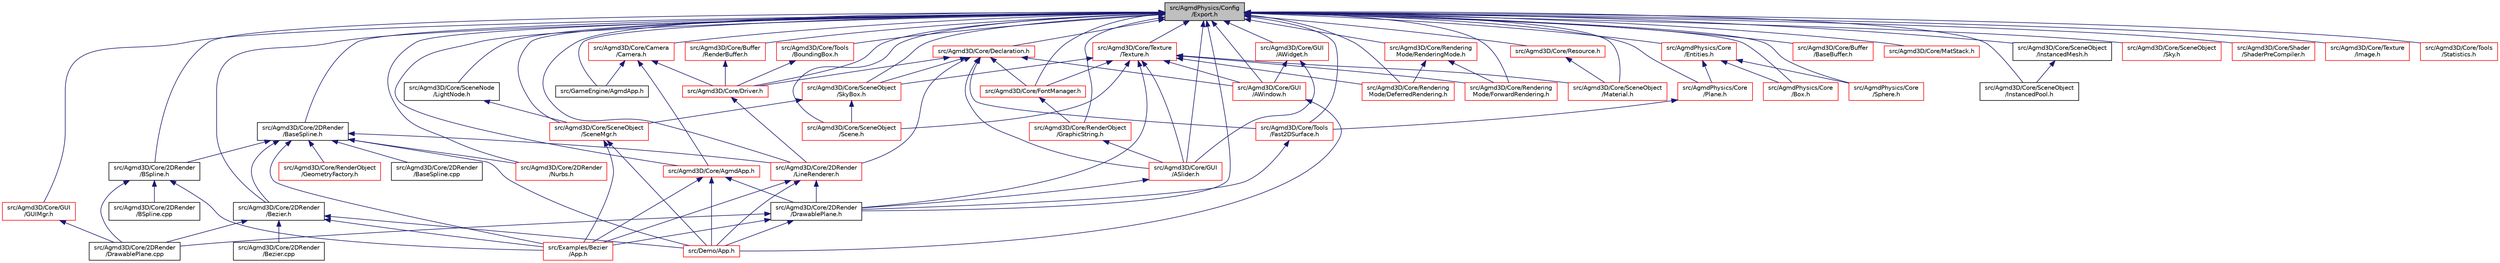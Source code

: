 digraph "src/AgmdPhysics/Config/Export.h"
{
  edge [fontname="Helvetica",fontsize="10",labelfontname="Helvetica",labelfontsize="10"];
  node [fontname="Helvetica",fontsize="10",shape=record];
  Node1 [label="src/AgmdPhysics/Config\l/Export.h",height=0.2,width=0.4,color="black", fillcolor="grey75", style="filled" fontcolor="black"];
  Node1 -> Node2 [dir="back",color="midnightblue",fontsize="10",style="solid",fontname="Helvetica"];
  Node2 [label="src/Agmd3D/Core/2DRender\l/BaseSpline.h",height=0.2,width=0.4,color="black", fillcolor="white", style="filled",URL="$_base_spline_8h.html"];
  Node2 -> Node3 [dir="back",color="midnightblue",fontsize="10",style="solid",fontname="Helvetica"];
  Node3 [label="src/Agmd3D/Core/2DRender\l/BaseSpline.cpp",height=0.2,width=0.4,color="black", fillcolor="white", style="filled",URL="$_base_spline_8cpp.html"];
  Node2 -> Node4 [dir="back",color="midnightblue",fontsize="10",style="solid",fontname="Helvetica"];
  Node4 [label="src/Agmd3D/Core/2DRender\l/Bezier.h",height=0.2,width=0.4,color="black", fillcolor="white", style="filled",URL="$_bezier_8h.html"];
  Node4 -> Node5 [dir="back",color="midnightblue",fontsize="10",style="solid",fontname="Helvetica"];
  Node5 [label="src/Agmd3D/Core/2DRender\l/Bezier.cpp",height=0.2,width=0.4,color="black", fillcolor="white", style="filled",URL="$_bezier_8cpp.html"];
  Node4 -> Node6 [dir="back",color="midnightblue",fontsize="10",style="solid",fontname="Helvetica"];
  Node6 [label="src/Agmd3D/Core/2DRender\l/DrawablePlane.cpp",height=0.2,width=0.4,color="black", fillcolor="white", style="filled",URL="$_drawable_plane_8cpp.html"];
  Node4 -> Node7 [dir="back",color="midnightblue",fontsize="10",style="solid",fontname="Helvetica"];
  Node7 [label="src/Demo/App.h",height=0.2,width=0.4,color="red", fillcolor="white", style="filled",URL="$_demo_2_app_8h.html"];
  Node4 -> Node8 [dir="back",color="midnightblue",fontsize="10",style="solid",fontname="Helvetica"];
  Node8 [label="src/Examples/Bezier\l/App.h",height=0.2,width=0.4,color="red", fillcolor="white", style="filled",URL="$_examples_2_bezier_2_app_8h.html"];
  Node2 -> Node9 [dir="back",color="midnightblue",fontsize="10",style="solid",fontname="Helvetica"];
  Node9 [label="src/Agmd3D/Core/2DRender\l/BSpline.h",height=0.2,width=0.4,color="black", fillcolor="white", style="filled",URL="$_b_spline_8h.html"];
  Node9 -> Node10 [dir="back",color="midnightblue",fontsize="10",style="solid",fontname="Helvetica"];
  Node10 [label="src/Agmd3D/Core/2DRender\l/BSpline.cpp",height=0.2,width=0.4,color="black", fillcolor="white", style="filled",URL="$_b_spline_8cpp.html"];
  Node9 -> Node6 [dir="back",color="midnightblue",fontsize="10",style="solid",fontname="Helvetica"];
  Node9 -> Node8 [dir="back",color="midnightblue",fontsize="10",style="solid",fontname="Helvetica"];
  Node2 -> Node11 [dir="back",color="midnightblue",fontsize="10",style="solid",fontname="Helvetica"];
  Node11 [label="src/Agmd3D/Core/2DRender\l/LineRenderer.h",height=0.2,width=0.4,color="red", fillcolor="white", style="filled",URL="$_line_renderer_8h.html"];
  Node11 -> Node12 [dir="back",color="midnightblue",fontsize="10",style="solid",fontname="Helvetica"];
  Node12 [label="src/Agmd3D/Core/2DRender\l/DrawablePlane.h",height=0.2,width=0.4,color="black", fillcolor="white", style="filled",URL="$_drawable_plane_8h.html"];
  Node12 -> Node6 [dir="back",color="midnightblue",fontsize="10",style="solid",fontname="Helvetica"];
  Node12 -> Node7 [dir="back",color="midnightblue",fontsize="10",style="solid",fontname="Helvetica"];
  Node12 -> Node8 [dir="back",color="midnightblue",fontsize="10",style="solid",fontname="Helvetica"];
  Node11 -> Node7 [dir="back",color="midnightblue",fontsize="10",style="solid",fontname="Helvetica"];
  Node11 -> Node8 [dir="back",color="midnightblue",fontsize="10",style="solid",fontname="Helvetica"];
  Node2 -> Node13 [dir="back",color="midnightblue",fontsize="10",style="solid",fontname="Helvetica"];
  Node13 [label="src/Agmd3D/Core/2DRender\l/Nurbs.h",height=0.2,width=0.4,color="red", fillcolor="white", style="filled",URL="$_nurbs_8h.html"];
  Node2 -> Node14 [dir="back",color="midnightblue",fontsize="10",style="solid",fontname="Helvetica"];
  Node14 [label="src/Agmd3D/Core/RenderObject\l/GeometryFactory.h",height=0.2,width=0.4,color="red", fillcolor="white", style="filled",URL="$_geometry_factory_8h.html"];
  Node2 -> Node7 [dir="back",color="midnightblue",fontsize="10",style="solid",fontname="Helvetica"];
  Node2 -> Node8 [dir="back",color="midnightblue",fontsize="10",style="solid",fontname="Helvetica"];
  Node1 -> Node4 [dir="back",color="midnightblue",fontsize="10",style="solid",fontname="Helvetica"];
  Node1 -> Node9 [dir="back",color="midnightblue",fontsize="10",style="solid",fontname="Helvetica"];
  Node1 -> Node12 [dir="back",color="midnightblue",fontsize="10",style="solid",fontname="Helvetica"];
  Node1 -> Node11 [dir="back",color="midnightblue",fontsize="10",style="solid",fontname="Helvetica"];
  Node1 -> Node13 [dir="back",color="midnightblue",fontsize="10",style="solid",fontname="Helvetica"];
  Node1 -> Node15 [dir="back",color="midnightblue",fontsize="10",style="solid",fontname="Helvetica"];
  Node15 [label="src/Agmd3D/Core/AgmdApp.h",height=0.2,width=0.4,color="red", fillcolor="white", style="filled",URL="$_agmd3_d_2_core_2_agmd_app_8h.html"];
  Node15 -> Node12 [dir="back",color="midnightblue",fontsize="10",style="solid",fontname="Helvetica"];
  Node15 -> Node7 [dir="back",color="midnightblue",fontsize="10",style="solid",fontname="Helvetica"];
  Node15 -> Node8 [dir="back",color="midnightblue",fontsize="10",style="solid",fontname="Helvetica"];
  Node1 -> Node16 [dir="back",color="midnightblue",fontsize="10",style="solid",fontname="Helvetica"];
  Node16 [label="src/Agmd3D/Core/Buffer\l/BaseBuffer.h",height=0.2,width=0.4,color="red", fillcolor="white", style="filled",URL="$_base_buffer_8h.html"];
  Node1 -> Node17 [dir="back",color="midnightblue",fontsize="10",style="solid",fontname="Helvetica"];
  Node17 [label="src/Agmd3D/Core/Buffer\l/RenderBuffer.h",height=0.2,width=0.4,color="red", fillcolor="white", style="filled",URL="$_render_buffer_8h.html"];
  Node17 -> Node18 [dir="back",color="midnightblue",fontsize="10",style="solid",fontname="Helvetica"];
  Node18 [label="src/Agmd3D/Core/Driver.h",height=0.2,width=0.4,color="red", fillcolor="white", style="filled",URL="$_driver_8h.html"];
  Node18 -> Node11 [dir="back",color="midnightblue",fontsize="10",style="solid",fontname="Helvetica"];
  Node1 -> Node19 [dir="back",color="midnightblue",fontsize="10",style="solid",fontname="Helvetica"];
  Node19 [label="src/Agmd3D/Core/Camera\l/Camera.h",height=0.2,width=0.4,color="red", fillcolor="white", style="filled",URL="$_camera_8h.html"];
  Node19 -> Node15 [dir="back",color="midnightblue",fontsize="10",style="solid",fontname="Helvetica"];
  Node19 -> Node18 [dir="back",color="midnightblue",fontsize="10",style="solid",fontname="Helvetica"];
  Node19 -> Node20 [dir="back",color="midnightblue",fontsize="10",style="solid",fontname="Helvetica"];
  Node20 [label="src/GameEngine/AgmdApp.h",height=0.2,width=0.4,color="black", fillcolor="white", style="filled",URL="$_game_engine_2_agmd_app_8h.html"];
  Node1 -> Node21 [dir="back",color="midnightblue",fontsize="10",style="solid",fontname="Helvetica"];
  Node21 [label="src/Agmd3D/Core/Declaration.h",height=0.2,width=0.4,color="red", fillcolor="white", style="filled",URL="$_declaration_8h.html"];
  Node21 -> Node11 [dir="back",color="midnightblue",fontsize="10",style="solid",fontname="Helvetica"];
  Node21 -> Node18 [dir="back",color="midnightblue",fontsize="10",style="solid",fontname="Helvetica"];
  Node21 -> Node22 [dir="back",color="midnightblue",fontsize="10",style="solid",fontname="Helvetica"];
  Node22 [label="src/Agmd3D/Core/FontManager.h",height=0.2,width=0.4,color="red", fillcolor="white", style="filled",URL="$_font_manager_8h.html"];
  Node22 -> Node23 [dir="back",color="midnightblue",fontsize="10",style="solid",fontname="Helvetica"];
  Node23 [label="src/Agmd3D/Core/RenderObject\l/GraphicString.h",height=0.2,width=0.4,color="red", fillcolor="white", style="filled",URL="$_graphic_string_8h.html"];
  Node23 -> Node24 [dir="back",color="midnightblue",fontsize="10",style="solid",fontname="Helvetica"];
  Node24 [label="src/Agmd3D/Core/GUI\l/ASlider.h",height=0.2,width=0.4,color="red", fillcolor="white", style="filled",URL="$_a_slider_8h.html"];
  Node24 -> Node12 [dir="back",color="midnightblue",fontsize="10",style="solid",fontname="Helvetica"];
  Node21 -> Node24 [dir="back",color="midnightblue",fontsize="10",style="solid",fontname="Helvetica"];
  Node21 -> Node25 [dir="back",color="midnightblue",fontsize="10",style="solid",fontname="Helvetica"];
  Node25 [label="src/Agmd3D/Core/GUI\l/AWindow.h",height=0.2,width=0.4,color="red", fillcolor="white", style="filled",URL="$_a_window_8h.html"];
  Node25 -> Node7 [dir="back",color="midnightblue",fontsize="10",style="solid",fontname="Helvetica"];
  Node21 -> Node26 [dir="back",color="midnightblue",fontsize="10",style="solid",fontname="Helvetica"];
  Node26 [label="src/Agmd3D/Core/SceneObject\l/SkyBox.h",height=0.2,width=0.4,color="red", fillcolor="white", style="filled",URL="$_sky_box_8h.html"];
  Node26 -> Node27 [dir="back",color="midnightblue",fontsize="10",style="solid",fontname="Helvetica"];
  Node27 [label="src/Agmd3D/Core/SceneObject\l/Scene.h",height=0.2,width=0.4,color="red", fillcolor="white", style="filled",URL="$_scene_8h.html"];
  Node26 -> Node28 [dir="back",color="midnightblue",fontsize="10",style="solid",fontname="Helvetica"];
  Node28 [label="src/Agmd3D/Core/SceneObject\l/SceneMgr.h",height=0.2,width=0.4,color="red", fillcolor="white", style="filled",URL="$_scene_mgr_8h.html"];
  Node28 -> Node7 [dir="back",color="midnightblue",fontsize="10",style="solid",fontname="Helvetica"];
  Node28 -> Node8 [dir="back",color="midnightblue",fontsize="10",style="solid",fontname="Helvetica"];
  Node21 -> Node29 [dir="back",color="midnightblue",fontsize="10",style="solid",fontname="Helvetica"];
  Node29 [label="src/Agmd3D/Core/Tools\l/Fast2DSurface.h",height=0.2,width=0.4,color="red", fillcolor="white", style="filled",URL="$_fast2_d_surface_8h.html"];
  Node29 -> Node12 [dir="back",color="midnightblue",fontsize="10",style="solid",fontname="Helvetica"];
  Node1 -> Node18 [dir="back",color="midnightblue",fontsize="10",style="solid",fontname="Helvetica"];
  Node1 -> Node22 [dir="back",color="midnightblue",fontsize="10",style="solid",fontname="Helvetica"];
  Node1 -> Node24 [dir="back",color="midnightblue",fontsize="10",style="solid",fontname="Helvetica"];
  Node1 -> Node30 [dir="back",color="midnightblue",fontsize="10",style="solid",fontname="Helvetica"];
  Node30 [label="src/Agmd3D/Core/GUI\l/AWidget.h",height=0.2,width=0.4,color="red", fillcolor="white", style="filled",URL="$_a_widget_8h.html"];
  Node30 -> Node24 [dir="back",color="midnightblue",fontsize="10",style="solid",fontname="Helvetica"];
  Node30 -> Node25 [dir="back",color="midnightblue",fontsize="10",style="solid",fontname="Helvetica"];
  Node1 -> Node25 [dir="back",color="midnightblue",fontsize="10",style="solid",fontname="Helvetica"];
  Node1 -> Node31 [dir="back",color="midnightblue",fontsize="10",style="solid",fontname="Helvetica"];
  Node31 [label="src/Agmd3D/Core/GUI\l/GUIMgr.h",height=0.2,width=0.4,color="red", fillcolor="white", style="filled",URL="$_g_u_i_mgr_8h.html"];
  Node31 -> Node6 [dir="back",color="midnightblue",fontsize="10",style="solid",fontname="Helvetica"];
  Node1 -> Node32 [dir="back",color="midnightblue",fontsize="10",style="solid",fontname="Helvetica"];
  Node32 [label="src/Agmd3D/Core/MatStack.h",height=0.2,width=0.4,color="red", fillcolor="white", style="filled",URL="$_mat_stack_8h.html"];
  Node1 -> Node33 [dir="back",color="midnightblue",fontsize="10",style="solid",fontname="Helvetica"];
  Node33 [label="src/Agmd3D/Core/Rendering\lMode/DeferredRendering.h",height=0.2,width=0.4,color="red", fillcolor="white", style="filled",URL="$_deferred_rendering_8h.html"];
  Node1 -> Node34 [dir="back",color="midnightblue",fontsize="10",style="solid",fontname="Helvetica"];
  Node34 [label="src/Agmd3D/Core/Rendering\lMode/ForwardRendering.h",height=0.2,width=0.4,color="red", fillcolor="white", style="filled",URL="$_forward_rendering_8h.html"];
  Node1 -> Node35 [dir="back",color="midnightblue",fontsize="10",style="solid",fontname="Helvetica"];
  Node35 [label="src/Agmd3D/Core/Rendering\lMode/RenderingMode.h",height=0.2,width=0.4,color="red", fillcolor="white", style="filled",URL="$_rendering_mode_8h.html"];
  Node35 -> Node33 [dir="back",color="midnightblue",fontsize="10",style="solid",fontname="Helvetica"];
  Node35 -> Node34 [dir="back",color="midnightblue",fontsize="10",style="solid",fontname="Helvetica"];
  Node1 -> Node23 [dir="back",color="midnightblue",fontsize="10",style="solid",fontname="Helvetica"];
  Node1 -> Node36 [dir="back",color="midnightblue",fontsize="10",style="solid",fontname="Helvetica"];
  Node36 [label="src/Agmd3D/Core/Resource.h",height=0.2,width=0.4,color="red", fillcolor="white", style="filled",URL="$_resource_8h.html"];
  Node36 -> Node37 [dir="back",color="midnightblue",fontsize="10",style="solid",fontname="Helvetica"];
  Node37 [label="src/Agmd3D/Core/SceneObject\l/Material.h",height=0.2,width=0.4,color="red", fillcolor="white", style="filled",URL="$_material_8h.html"];
  Node1 -> Node38 [dir="back",color="midnightblue",fontsize="10",style="solid",fontname="Helvetica"];
  Node38 [label="src/Agmd3D/Core/SceneNode\l/LightNode.h",height=0.2,width=0.4,color="black", fillcolor="white", style="filled",URL="$_light_node_8h.html"];
  Node38 -> Node28 [dir="back",color="midnightblue",fontsize="10",style="solid",fontname="Helvetica"];
  Node1 -> Node39 [dir="back",color="midnightblue",fontsize="10",style="solid",fontname="Helvetica"];
  Node39 [label="src/Agmd3D/Core/SceneObject\l/InstancedMesh.h",height=0.2,width=0.4,color="black", fillcolor="white", style="filled",URL="$_instanced_mesh_8h.html"];
  Node39 -> Node40 [dir="back",color="midnightblue",fontsize="10",style="solid",fontname="Helvetica"];
  Node40 [label="src/Agmd3D/Core/SceneObject\l/InstancedPool.h",height=0.2,width=0.4,color="black", fillcolor="white", style="filled",URL="$_instanced_pool_8h.html"];
  Node1 -> Node40 [dir="back",color="midnightblue",fontsize="10",style="solid",fontname="Helvetica"];
  Node1 -> Node37 [dir="back",color="midnightblue",fontsize="10",style="solid",fontname="Helvetica"];
  Node1 -> Node27 [dir="back",color="midnightblue",fontsize="10",style="solid",fontname="Helvetica"];
  Node1 -> Node28 [dir="back",color="midnightblue",fontsize="10",style="solid",fontname="Helvetica"];
  Node1 -> Node41 [dir="back",color="midnightblue",fontsize="10",style="solid",fontname="Helvetica"];
  Node41 [label="src/Agmd3D/Core/SceneObject\l/Sky.h",height=0.2,width=0.4,color="red", fillcolor="white", style="filled",URL="$_sky_8h.html"];
  Node1 -> Node26 [dir="back",color="midnightblue",fontsize="10",style="solid",fontname="Helvetica"];
  Node1 -> Node42 [dir="back",color="midnightblue",fontsize="10",style="solid",fontname="Helvetica"];
  Node42 [label="src/Agmd3D/Core/Shader\l/ShaderPreCompiler.h",height=0.2,width=0.4,color="red", fillcolor="white", style="filled",URL="$_shader_pre_compiler_8h.html"];
  Node1 -> Node43 [dir="back",color="midnightblue",fontsize="10",style="solid",fontname="Helvetica"];
  Node43 [label="src/Agmd3D/Core/Texture\l/Image.h",height=0.2,width=0.4,color="red", fillcolor="white", style="filled",URL="$_image_8h.html"];
  Node1 -> Node44 [dir="back",color="midnightblue",fontsize="10",style="solid",fontname="Helvetica"];
  Node44 [label="src/Agmd3D/Core/Texture\l/Texture.h",height=0.2,width=0.4,color="red", fillcolor="white", style="filled",URL="$_texture_8h.html"];
  Node44 -> Node12 [dir="back",color="midnightblue",fontsize="10",style="solid",fontname="Helvetica"];
  Node44 -> Node22 [dir="back",color="midnightblue",fontsize="10",style="solid",fontname="Helvetica"];
  Node44 -> Node24 [dir="back",color="midnightblue",fontsize="10",style="solid",fontname="Helvetica"];
  Node44 -> Node25 [dir="back",color="midnightblue",fontsize="10",style="solid",fontname="Helvetica"];
  Node44 -> Node33 [dir="back",color="midnightblue",fontsize="10",style="solid",fontname="Helvetica"];
  Node44 -> Node34 [dir="back",color="midnightblue",fontsize="10",style="solid",fontname="Helvetica"];
  Node44 -> Node37 [dir="back",color="midnightblue",fontsize="10",style="solid",fontname="Helvetica"];
  Node44 -> Node27 [dir="back",color="midnightblue",fontsize="10",style="solid",fontname="Helvetica"];
  Node44 -> Node26 [dir="back",color="midnightblue",fontsize="10",style="solid",fontname="Helvetica"];
  Node1 -> Node45 [dir="back",color="midnightblue",fontsize="10",style="solid",fontname="Helvetica"];
  Node45 [label="src/Agmd3D/Core/Tools\l/BoundingBox.h",height=0.2,width=0.4,color="red", fillcolor="white", style="filled",URL="$_bounding_box_8h.html"];
  Node45 -> Node18 [dir="back",color="midnightblue",fontsize="10",style="solid",fontname="Helvetica"];
  Node1 -> Node29 [dir="back",color="midnightblue",fontsize="10",style="solid",fontname="Helvetica"];
  Node1 -> Node46 [dir="back",color="midnightblue",fontsize="10",style="solid",fontname="Helvetica"];
  Node46 [label="src/Agmd3D/Core/Tools\l/Statistics.h",height=0.2,width=0.4,color="red", fillcolor="white", style="filled",URL="$_statistics_8h.html"];
  Node1 -> Node47 [dir="back",color="midnightblue",fontsize="10",style="solid",fontname="Helvetica"];
  Node47 [label="src/AgmdPhysics/Core\l/Box.h",height=0.2,width=0.4,color="red", fillcolor="white", style="filled",URL="$_box_8h.html"];
  Node1 -> Node48 [dir="back",color="midnightblue",fontsize="10",style="solid",fontname="Helvetica"];
  Node48 [label="src/AgmdPhysics/Core\l/Entities.h",height=0.2,width=0.4,color="red", fillcolor="white", style="filled",URL="$_agmd_physics_2_core_2_entities_8h.html"];
  Node48 -> Node47 [dir="back",color="midnightblue",fontsize="10",style="solid",fontname="Helvetica"];
  Node48 -> Node49 [dir="back",color="midnightblue",fontsize="10",style="solid",fontname="Helvetica"];
  Node49 [label="src/AgmdPhysics/Core\l/Plane.h",height=0.2,width=0.4,color="red", fillcolor="white", style="filled",URL="$_agmd_physics_2_core_2_plane_8h.html"];
  Node49 -> Node29 [dir="back",color="midnightblue",fontsize="10",style="solid",fontname="Helvetica"];
  Node48 -> Node50 [dir="back",color="midnightblue",fontsize="10",style="solid",fontname="Helvetica"];
  Node50 [label="src/AgmdPhysics/Core\l/Sphere.h",height=0.2,width=0.4,color="red", fillcolor="white", style="filled",URL="$_sphere_8h.html"];
  Node1 -> Node49 [dir="back",color="midnightblue",fontsize="10",style="solid",fontname="Helvetica"];
  Node1 -> Node50 [dir="back",color="midnightblue",fontsize="10",style="solid",fontname="Helvetica"];
  Node1 -> Node20 [dir="back",color="midnightblue",fontsize="10",style="solid",fontname="Helvetica"];
}

